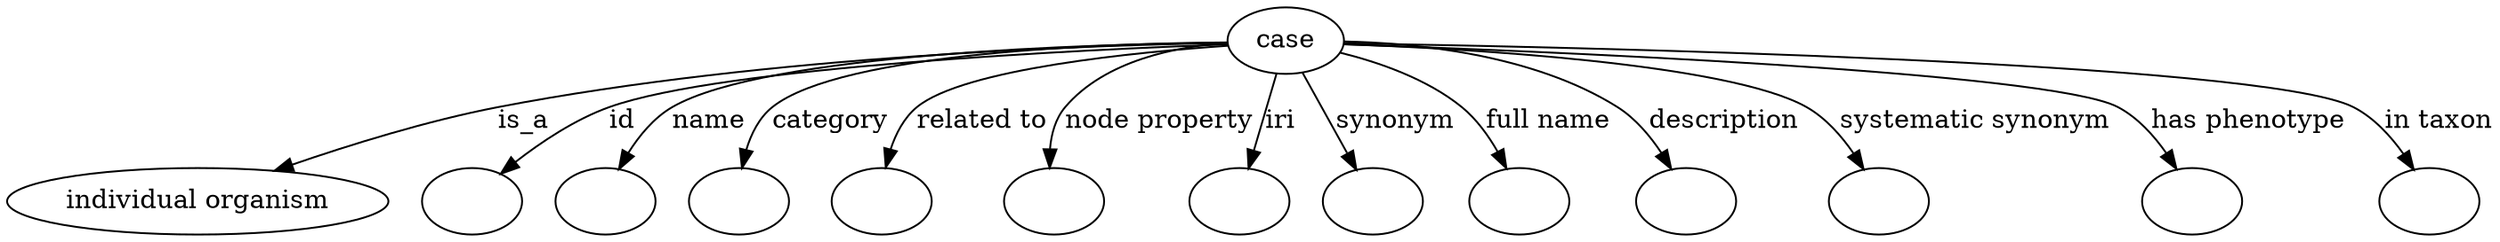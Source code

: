 digraph {
	graph [bb="0,0,1134.9,122"];
	node [label="\N"];
	case	 [height=0.5,
		label=case,
		pos="597.94,104",
		width=0.75];
	"individual organism"	 [height=0.5,
		pos="80.937,18",
		width=2.2482];
	case -> "individual organism"	 [label=is_a,
		lp="251.21,61",
		pos="e,122.02,33.531 570.66,103.17 510.35,100.92 361.33,93.084 239.38,68 202.67,60.448 162.41,47.681 131.65,36.939"];
	id	 [color=black,
		height=0.5,
		label="",
		pos="206.94,18",
		width=0.75];
	case -> id	 [color=black,
		label=id,
		lp="302.38,61",
		pos="e,225.4,31.229 571.03,102.14 506.97,97.51 346.99,84.599 296.05,68 273.99,60.812 251.21,47.919 234.21,37.026",
		style=solid];
	name	 [color=black,
		height=0.5,
		label="",
		pos="278.94,18",
		width=0.75];
	case -> name	 [color=black,
		label=name,
		lp="345.1,61",
		pos="e,290.76,34.317 570.65,102.53 511.15,98.976 371.71,88.645 329.62,68 317.31,61.962 306.15,51.767 297.46,42.153",
		style=solid];
	category	 [color=black,
		height=0.5,
		label="",
		pos="350.94,18",
		width=0.75];
	case -> category	 [color=black,
		label=category,
		lp="400.03,61",
		pos="e,355.35,35.993 570.92,102.67 518.7,99.618 406.33,90.556 375.74,68 368.15,62.4 362.74,53.828 358.96,45.354",
		style=solid];
	"related to"	 [color=black,
		height=0.5,
		label="",
		pos="422.94,18",
		width=0.75];
	case -> "related to"	 [color=black,
		label="related to",
		lp="463.17,61",
		pos="e,423.34,36.055 571,101.36 530.22,96.812 455.51,86.211 436.46,68 430.43,62.232 426.99,54.074 425.07,46.018",
		style=solid];
	"node property"	 [color=black,
		height=0.5,
		label="",
		pos="494.94,18",
		width=0.75];
	case -> "node property"	 [color=black,
		label="node property",
		lp="538.01,61",
		pos="e,491.81,36.345 572.25,98.026 546.01,91.368 507.88,79.956 498.79,68 494.16,61.9 492.26,54.085 491.75,46.456",
		style=solid];
	iri	 [color=black,
		height=0.5,
		label="",
		pos="566.94,18",
		width=0.75];
	case -> iri	 [color=black,
		label=iri,
		lp="591.16,61",
		pos="e,573.25,35.502 591.51,86.181 587.25,74.341 581.56,58.568 576.73,45.175",
		style=solid];
	synonym	 [color=black,
		height=0.5,
		label="",
		pos="638.94,18",
		width=0.75];
	case -> synonym	 [color=black,
		label=synonym,
		lp="646.61,61",
		pos="e,630.65,35.378 606.23,86.597 611.96,74.59 619.68,58.398 626.18,44.76",
		style=solid];
	"full name"	 [color=black,
		height=0.5,
		label="",
		pos="710.94,18",
		width=0.75];
	case -> "full name"	 [color=black,
		label="full name",
		lp="715.57,61",
		pos="e,702.09,35.039 622.67,96.39 639.02,90.493 660.26,81.104 675.94,68 684.02,61.242 691.11,52.188 696.75,43.643",
		style=solid];
	description	 [color=black,
		height=0.5,
		label="",
		pos="782.94,18",
		width=0.75];
	case -> description	 [color=black,
		label=description,
		lp="792.04,61",
		pos="e,774.23,35.304 624.39,99.794 661.36,93.545 726.17,81.129 745.94,68 755.11,61.907 762.85,52.732 768.84,43.898",
		style=solid];
	"systematic synonym"	 [color=black,
		height=0.5,
		label="",
		pos="867.94,18",
		width=0.75];
	case -> "systematic synonym"	 [color=black,
		label="systematic synonym",
		lp="900.9,61",
		pos="e,858.4,35.17 624.95,102.16 677.84,98.179 792.88,87.496 826.94,68 837.12,62.167 845.83,52.756 852.57,43.663",
		style=solid];
	"has phenotype"	 [color=black,
		height=0.5,
		label="",
		pos="1004.9,18",
		width=0.75];
	case -> "has phenotype"	 [color=black,
		label="has phenotype",
		lp="1020.2,61",
		pos="e,995.21,34.939 624.97,102.49 704.21,97.89 932.22,83.455 961.94,68 972.82,62.338 982.13,52.652 989.28,43.304",
		style=solid];
	"in taxon"	 [color=black,
		height=0.5,
		label="",
		pos="1107.9,18",
		width=0.75];
	case -> "in taxon"	 [color=black,
		label="in taxon",
		lp="1103.7,61",
		pos="e,1097.9,35.04 624.99,103.09 718.52,99.802 1024.6,87.621 1063.9,68 1075.1,62.406 1084.7,52.599 1092.1,43.144",
		style=solid];
}
